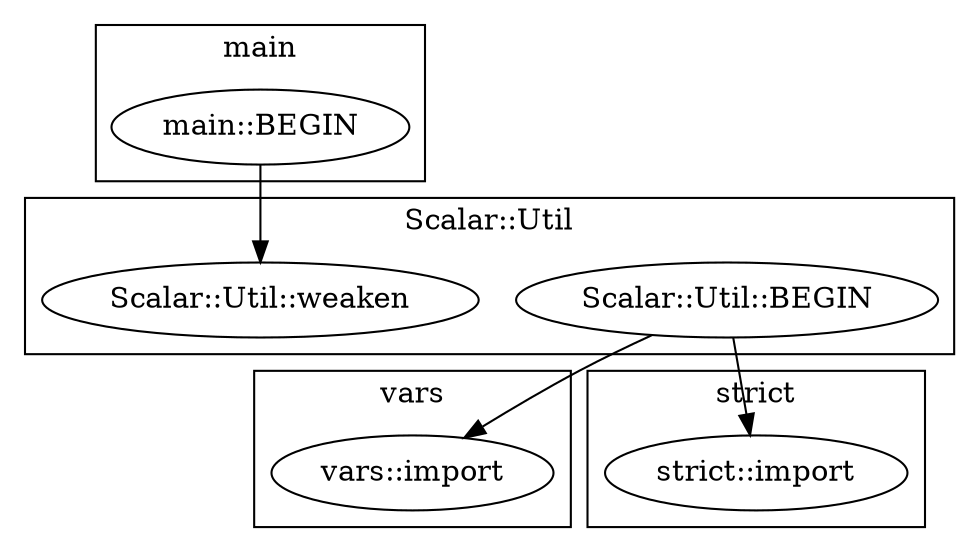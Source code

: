 digraph {
graph [overlap=false]
subgraph cluster_vars {
	label="vars";
	"vars::import";
}
subgraph cluster_main {
	label="main";
	"main::BEGIN";
}
subgraph cluster_strict {
	label="strict";
	"strict::import";
}
subgraph cluster_Scalar_Util {
	label="Scalar::Util";
	"Scalar::Util::BEGIN";
	"Scalar::Util::weaken";
}
"main::BEGIN" -> "Scalar::Util::weaken";
"Scalar::Util::BEGIN" -> "vars::import";
"Scalar::Util::BEGIN" -> "strict::import";
}
